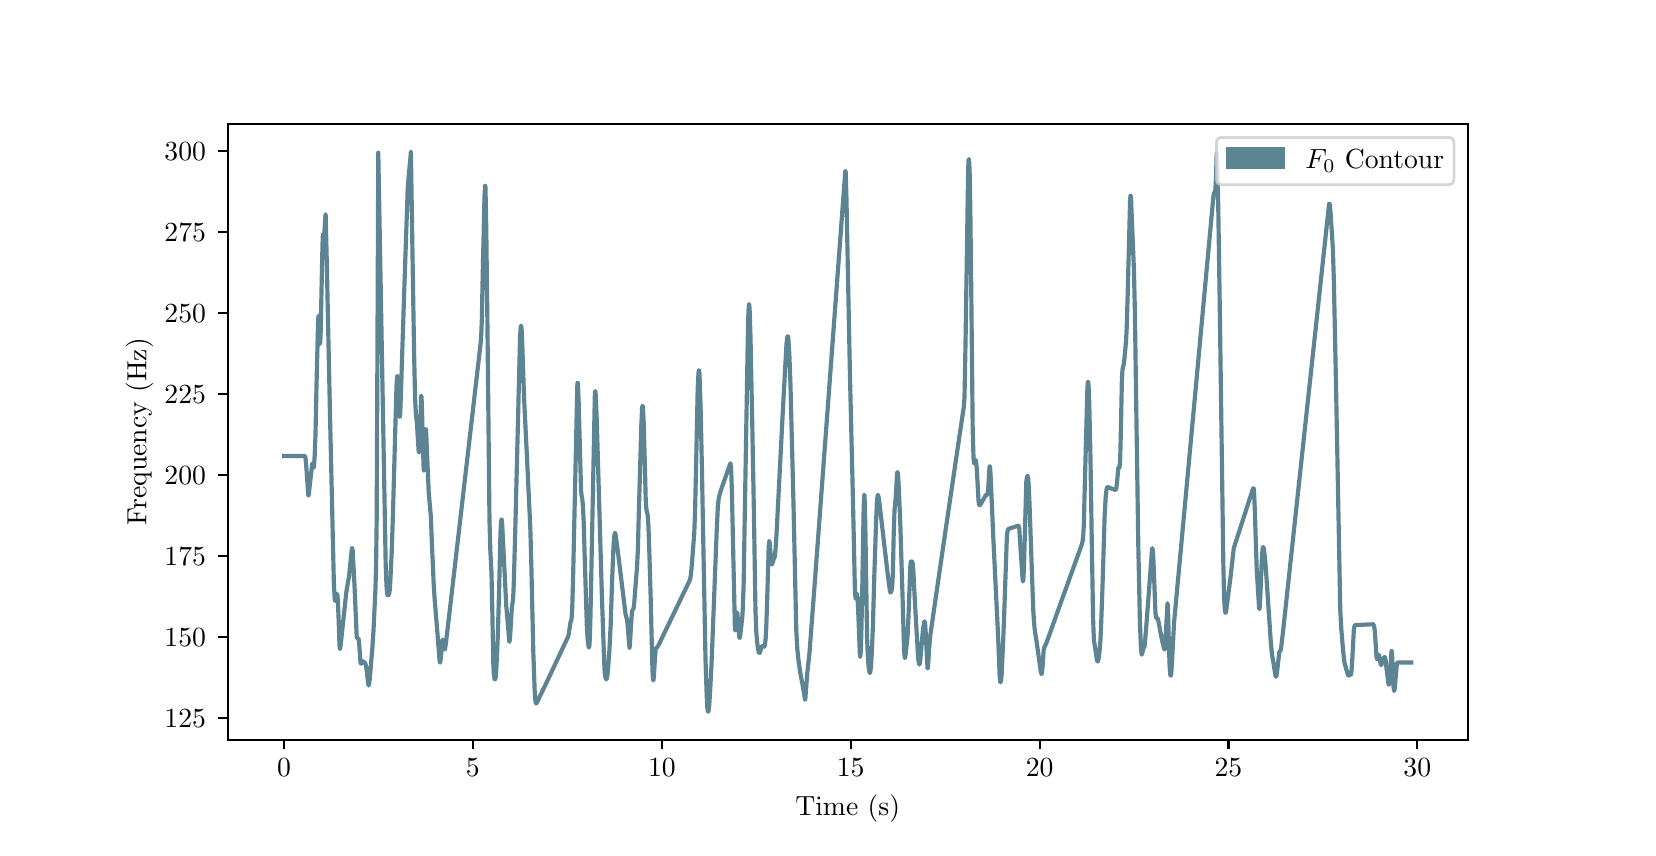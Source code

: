 \begingroup%
\makeatletter%
\begin{pgfpicture}%
\pgfpathrectangle{\pgfpointorigin}{\pgfqpoint{8.0in}{4.0in}}%
\pgfusepath{use as bounding box, clip}%
\begin{pgfscope}%
\pgfsetbuttcap%
\pgfsetmiterjoin%
\definecolor{currentfill}{rgb}{1.0,1.0,1.0}%
\pgfsetfillcolor{currentfill}%
\pgfsetlinewidth{0.0pt}%
\definecolor{currentstroke}{rgb}{1.0,1.0,1.0}%
\pgfsetstrokecolor{currentstroke}%
\pgfsetdash{}{0pt}%
\pgfpathmoveto{\pgfqpoint{0.0in}{0.0in}}%
\pgfpathlineto{\pgfqpoint{8.0in}{0.0in}}%
\pgfpathlineto{\pgfqpoint{8.0in}{4.0in}}%
\pgfpathlineto{\pgfqpoint{0.0in}{4.0in}}%
\pgfpathclose%
\pgfusepath{fill}%
\end{pgfscope}%
\begin{pgfscope}%
\pgfsetbuttcap%
\pgfsetmiterjoin%
\definecolor{currentfill}{rgb}{1.0,1.0,1.0}%
\pgfsetfillcolor{currentfill}%
\pgfsetlinewidth{0.0pt}%
\definecolor{currentstroke}{rgb}{0.0,0.0,0.0}%
\pgfsetstrokecolor{currentstroke}%
\pgfsetstrokeopacity{0.0}%
\pgfsetdash{}{0pt}%
\pgfpathmoveto{\pgfqpoint{1.0in}{0.44in}}%
\pgfpathlineto{\pgfqpoint{7.2in}{0.44in}}%
\pgfpathlineto{\pgfqpoint{7.2in}{3.52in}}%
\pgfpathlineto{\pgfqpoint{1.0in}{3.52in}}%
\pgfpathclose%
\pgfusepath{fill}%
\end{pgfscope}%
\begin{pgfscope}%
\pgfsetbuttcap%
\pgfsetroundjoin%
\definecolor{currentfill}{rgb}{0.0,0.0,0.0}%
\pgfsetfillcolor{currentfill}%
\pgfsetlinewidth{0.803pt}%
\definecolor{currentstroke}{rgb}{0.0,0.0,0.0}%
\pgfsetstrokecolor{currentstroke}%
\pgfsetdash{}{0pt}%
\pgfsys@defobject{currentmarker}{\pgfqpoint{0.0in}{-0.049in}}{\pgfqpoint{0.0in}{0.0in}}{%
\pgfpathmoveto{\pgfqpoint{0.0in}{0.0in}}%
\pgfpathlineto{\pgfqpoint{0.0in}{-0.049in}}%
\pgfusepath{stroke,fill}%
}%
\begin{pgfscope}%
\pgfsys@transformshift{1.282in}{0.44in}%
\pgfsys@useobject{currentmarker}{}%
\end{pgfscope}%
\end{pgfscope}%
\begin{pgfscope}%
\pgftext[x=1.282in,y=0.343in,,top]{\rmfamily\fontsize{10.0}{12.0}\selectfont \(\displaystyle 0\)}%
\end{pgfscope}%
\begin{pgfscope}%
\pgfsetbuttcap%
\pgfsetroundjoin%
\definecolor{currentfill}{rgb}{0.0,0.0,0.0}%
\pgfsetfillcolor{currentfill}%
\pgfsetlinewidth{0.803pt}%
\definecolor{currentstroke}{rgb}{0.0,0.0,0.0}%
\pgfsetstrokecolor{currentstroke}%
\pgfsetdash{}{0pt}%
\pgfsys@defobject{currentmarker}{\pgfqpoint{0.0in}{-0.049in}}{\pgfqpoint{0.0in}{0.0in}}{%
\pgfpathmoveto{\pgfqpoint{0.0in}{0.0in}}%
\pgfpathlineto{\pgfqpoint{0.0in}{-0.049in}}%
\pgfusepath{stroke,fill}%
}%
\begin{pgfscope}%
\pgfsys@transformshift{2.226in}{0.44in}%
\pgfsys@useobject{currentmarker}{}%
\end{pgfscope}%
\end{pgfscope}%
\begin{pgfscope}%
\pgftext[x=2.226in,y=0.343in,,top]{\rmfamily\fontsize{10.0}{12.0}\selectfont \(\displaystyle 5\)}%
\end{pgfscope}%
\begin{pgfscope}%
\pgfsetbuttcap%
\pgfsetroundjoin%
\definecolor{currentfill}{rgb}{0.0,0.0,0.0}%
\pgfsetfillcolor{currentfill}%
\pgfsetlinewidth{0.803pt}%
\definecolor{currentstroke}{rgb}{0.0,0.0,0.0}%
\pgfsetstrokecolor{currentstroke}%
\pgfsetdash{}{0pt}%
\pgfsys@defobject{currentmarker}{\pgfqpoint{0.0in}{-0.049in}}{\pgfqpoint{0.0in}{0.0in}}{%
\pgfpathmoveto{\pgfqpoint{0.0in}{0.0in}}%
\pgfpathlineto{\pgfqpoint{0.0in}{-0.049in}}%
\pgfusepath{stroke,fill}%
}%
\begin{pgfscope}%
\pgfsys@transformshift{3.171in}{0.44in}%
\pgfsys@useobject{currentmarker}{}%
\end{pgfscope}%
\end{pgfscope}%
\begin{pgfscope}%
\pgftext[x=3.171in,y=0.343in,,top]{\rmfamily\fontsize{10.0}{12.0}\selectfont \(\displaystyle 10\)}%
\end{pgfscope}%
\begin{pgfscope}%
\pgfsetbuttcap%
\pgfsetroundjoin%
\definecolor{currentfill}{rgb}{0.0,0.0,0.0}%
\pgfsetfillcolor{currentfill}%
\pgfsetlinewidth{0.803pt}%
\definecolor{currentstroke}{rgb}{0.0,0.0,0.0}%
\pgfsetstrokecolor{currentstroke}%
\pgfsetdash{}{0pt}%
\pgfsys@defobject{currentmarker}{\pgfqpoint{0.0in}{-0.049in}}{\pgfqpoint{0.0in}{0.0in}}{%
\pgfpathmoveto{\pgfqpoint{0.0in}{0.0in}}%
\pgfpathlineto{\pgfqpoint{0.0in}{-0.049in}}%
\pgfusepath{stroke,fill}%
}%
\begin{pgfscope}%
\pgfsys@transformshift{4.115in}{0.44in}%
\pgfsys@useobject{currentmarker}{}%
\end{pgfscope}%
\end{pgfscope}%
\begin{pgfscope}%
\pgftext[x=4.115in,y=0.343in,,top]{\rmfamily\fontsize{10.0}{12.0}\selectfont \(\displaystyle 15\)}%
\end{pgfscope}%
\begin{pgfscope}%
\pgfsetbuttcap%
\pgfsetroundjoin%
\definecolor{currentfill}{rgb}{0.0,0.0,0.0}%
\pgfsetfillcolor{currentfill}%
\pgfsetlinewidth{0.803pt}%
\definecolor{currentstroke}{rgb}{0.0,0.0,0.0}%
\pgfsetstrokecolor{currentstroke}%
\pgfsetdash{}{0pt}%
\pgfsys@defobject{currentmarker}{\pgfqpoint{0.0in}{-0.049in}}{\pgfqpoint{0.0in}{0.0in}}{%
\pgfpathmoveto{\pgfqpoint{0.0in}{0.0in}}%
\pgfpathlineto{\pgfqpoint{0.0in}{-0.049in}}%
\pgfusepath{stroke,fill}%
}%
\begin{pgfscope}%
\pgfsys@transformshift{5.06in}{0.44in}%
\pgfsys@useobject{currentmarker}{}%
\end{pgfscope}%
\end{pgfscope}%
\begin{pgfscope}%
\pgftext[x=5.06in,y=0.343in,,top]{\rmfamily\fontsize{10.0}{12.0}\selectfont \(\displaystyle 20\)}%
\end{pgfscope}%
\begin{pgfscope}%
\pgfsetbuttcap%
\pgfsetroundjoin%
\definecolor{currentfill}{rgb}{0.0,0.0,0.0}%
\pgfsetfillcolor{currentfill}%
\pgfsetlinewidth{0.803pt}%
\definecolor{currentstroke}{rgb}{0.0,0.0,0.0}%
\pgfsetstrokecolor{currentstroke}%
\pgfsetdash{}{0pt}%
\pgfsys@defobject{currentmarker}{\pgfqpoint{0.0in}{-0.049in}}{\pgfqpoint{0.0in}{0.0in}}{%
\pgfpathmoveto{\pgfqpoint{0.0in}{0.0in}}%
\pgfpathlineto{\pgfqpoint{0.0in}{-0.049in}}%
\pgfusepath{stroke,fill}%
}%
\begin{pgfscope}%
\pgfsys@transformshift{6.004in}{0.44in}%
\pgfsys@useobject{currentmarker}{}%
\end{pgfscope}%
\end{pgfscope}%
\begin{pgfscope}%
\pgftext[x=6.004in,y=0.343in,,top]{\rmfamily\fontsize{10.0}{12.0}\selectfont \(\displaystyle 25\)}%
\end{pgfscope}%
\begin{pgfscope}%
\pgfsetbuttcap%
\pgfsetroundjoin%
\definecolor{currentfill}{rgb}{0.0,0.0,0.0}%
\pgfsetfillcolor{currentfill}%
\pgfsetlinewidth{0.803pt}%
\definecolor{currentstroke}{rgb}{0.0,0.0,0.0}%
\pgfsetstrokecolor{currentstroke}%
\pgfsetdash{}{0pt}%
\pgfsys@defobject{currentmarker}{\pgfqpoint{0.0in}{-0.049in}}{\pgfqpoint{0.0in}{0.0in}}{%
\pgfpathmoveto{\pgfqpoint{0.0in}{0.0in}}%
\pgfpathlineto{\pgfqpoint{0.0in}{-0.049in}}%
\pgfusepath{stroke,fill}%
}%
\begin{pgfscope}%
\pgfsys@transformshift{6.948in}{0.44in}%
\pgfsys@useobject{currentmarker}{}%
\end{pgfscope}%
\end{pgfscope}%
\begin{pgfscope}%
\pgftext[x=6.948in,y=0.343in,,top]{\rmfamily\fontsize{10.0}{12.0}\selectfont \(\displaystyle 30\)}%
\end{pgfscope}%
\begin{pgfscope}%
\pgftext[x=4.1in,y=0.165in,,top]{\rmfamily\fontsize{10.0}{12.0}\selectfont Time (s)}%
\end{pgfscope}%
\begin{pgfscope}%
\pgfsetbuttcap%
\pgfsetroundjoin%
\definecolor{currentfill}{rgb}{0.0,0.0,0.0}%
\pgfsetfillcolor{currentfill}%
\pgfsetlinewidth{0.803pt}%
\definecolor{currentstroke}{rgb}{0.0,0.0,0.0}%
\pgfsetstrokecolor{currentstroke}%
\pgfsetdash{}{0pt}%
\pgfsys@defobject{currentmarker}{\pgfqpoint{-0.049in}{0.0in}}{\pgfqpoint{0.0in}{0.0in}}{%
\pgfpathmoveto{\pgfqpoint{0.0in}{0.0in}}%
\pgfpathlineto{\pgfqpoint{-0.049in}{0.0in}}%
\pgfusepath{stroke,fill}%
}%
\begin{pgfscope}%
\pgfsys@transformshift{1.0in}{0.547in}%
\pgfsys@useobject{currentmarker}{}%
\end{pgfscope}%
\end{pgfscope}%
\begin{pgfscope}%
\pgftext[x=0.684in,y=0.5in,left,base]{\rmfamily\fontsize{10.0}{12.0}\selectfont \(\displaystyle 125\)}%
\end{pgfscope}%
\begin{pgfscope}%
\pgfsetbuttcap%
\pgfsetroundjoin%
\definecolor{currentfill}{rgb}{0.0,0.0,0.0}%
\pgfsetfillcolor{currentfill}%
\pgfsetlinewidth{0.803pt}%
\definecolor{currentstroke}{rgb}{0.0,0.0,0.0}%
\pgfsetstrokecolor{currentstroke}%
\pgfsetdash{}{0pt}%
\pgfsys@defobject{currentmarker}{\pgfqpoint{-0.049in}{0.0in}}{\pgfqpoint{0.0in}{0.0in}}{%
\pgfpathmoveto{\pgfqpoint{0.0in}{0.0in}}%
\pgfpathlineto{\pgfqpoint{-0.049in}{0.0in}}%
\pgfusepath{stroke,fill}%
}%
\begin{pgfscope}%
\pgfsys@transformshift{1.0in}{0.953in}%
\pgfsys@useobject{currentmarker}{}%
\end{pgfscope}%
\end{pgfscope}%
\begin{pgfscope}%
\pgftext[x=0.684in,y=0.905in,left,base]{\rmfamily\fontsize{10.0}{12.0}\selectfont \(\displaystyle 150\)}%
\end{pgfscope}%
\begin{pgfscope}%
\pgfsetbuttcap%
\pgfsetroundjoin%
\definecolor{currentfill}{rgb}{0.0,0.0,0.0}%
\pgfsetfillcolor{currentfill}%
\pgfsetlinewidth{0.803pt}%
\definecolor{currentstroke}{rgb}{0.0,0.0,0.0}%
\pgfsetstrokecolor{currentstroke}%
\pgfsetdash{}{0pt}%
\pgfsys@defobject{currentmarker}{\pgfqpoint{-0.049in}{0.0in}}{\pgfqpoint{0.0in}{0.0in}}{%
\pgfpathmoveto{\pgfqpoint{0.0in}{0.0in}}%
\pgfpathlineto{\pgfqpoint{-0.049in}{0.0in}}%
\pgfusepath{stroke,fill}%
}%
\begin{pgfscope}%
\pgfsys@transformshift{1.0in}{1.358in}%
\pgfsys@useobject{currentmarker}{}%
\end{pgfscope}%
\end{pgfscope}%
\begin{pgfscope}%
\pgftext[x=0.684in,y=1.31in,left,base]{\rmfamily\fontsize{10.0}{12.0}\selectfont \(\displaystyle 175\)}%
\end{pgfscope}%
\begin{pgfscope}%
\pgfsetbuttcap%
\pgfsetroundjoin%
\definecolor{currentfill}{rgb}{0.0,0.0,0.0}%
\pgfsetfillcolor{currentfill}%
\pgfsetlinewidth{0.803pt}%
\definecolor{currentstroke}{rgb}{0.0,0.0,0.0}%
\pgfsetstrokecolor{currentstroke}%
\pgfsetdash{}{0pt}%
\pgfsys@defobject{currentmarker}{\pgfqpoint{-0.049in}{0.0in}}{\pgfqpoint{0.0in}{0.0in}}{%
\pgfpathmoveto{\pgfqpoint{0.0in}{0.0in}}%
\pgfpathlineto{\pgfqpoint{-0.049in}{0.0in}}%
\pgfusepath{stroke,fill}%
}%
\begin{pgfscope}%
\pgfsys@transformshift{1.0in}{1.763in}%
\pgfsys@useobject{currentmarker}{}%
\end{pgfscope}%
\end{pgfscope}%
\begin{pgfscope}%
\pgftext[x=0.684in,y=1.715in,left,base]{\rmfamily\fontsize{10.0}{12.0}\selectfont \(\displaystyle 200\)}%
\end{pgfscope}%
\begin{pgfscope}%
\pgfsetbuttcap%
\pgfsetroundjoin%
\definecolor{currentfill}{rgb}{0.0,0.0,0.0}%
\pgfsetfillcolor{currentfill}%
\pgfsetlinewidth{0.803pt}%
\definecolor{currentstroke}{rgb}{0.0,0.0,0.0}%
\pgfsetstrokecolor{currentstroke}%
\pgfsetdash{}{0pt}%
\pgfsys@defobject{currentmarker}{\pgfqpoint{-0.049in}{0.0in}}{\pgfqpoint{0.0in}{0.0in}}{%
\pgfpathmoveto{\pgfqpoint{0.0in}{0.0in}}%
\pgfpathlineto{\pgfqpoint{-0.049in}{0.0in}}%
\pgfusepath{stroke,fill}%
}%
\begin{pgfscope}%
\pgfsys@transformshift{1.0in}{2.168in}%
\pgfsys@useobject{currentmarker}{}%
\end{pgfscope}%
\end{pgfscope}%
\begin{pgfscope}%
\pgftext[x=0.684in,y=2.12in,left,base]{\rmfamily\fontsize{10.0}{12.0}\selectfont \(\displaystyle 225\)}%
\end{pgfscope}%
\begin{pgfscope}%
\pgfsetbuttcap%
\pgfsetroundjoin%
\definecolor{currentfill}{rgb}{0.0,0.0,0.0}%
\pgfsetfillcolor{currentfill}%
\pgfsetlinewidth{0.803pt}%
\definecolor{currentstroke}{rgb}{0.0,0.0,0.0}%
\pgfsetstrokecolor{currentstroke}%
\pgfsetdash{}{0pt}%
\pgfsys@defobject{currentmarker}{\pgfqpoint{-0.049in}{0.0in}}{\pgfqpoint{0.0in}{0.0in}}{%
\pgfpathmoveto{\pgfqpoint{0.0in}{0.0in}}%
\pgfpathlineto{\pgfqpoint{-0.049in}{0.0in}}%
\pgfusepath{stroke,fill}%
}%
\begin{pgfscope}%
\pgfsys@transformshift{1.0in}{2.573in}%
\pgfsys@useobject{currentmarker}{}%
\end{pgfscope}%
\end{pgfscope}%
\begin{pgfscope}%
\pgftext[x=0.684in,y=2.525in,left,base]{\rmfamily\fontsize{10.0}{12.0}\selectfont \(\displaystyle 250\)}%
\end{pgfscope}%
\begin{pgfscope}%
\pgfsetbuttcap%
\pgfsetroundjoin%
\definecolor{currentfill}{rgb}{0.0,0.0,0.0}%
\pgfsetfillcolor{currentfill}%
\pgfsetlinewidth{0.803pt}%
\definecolor{currentstroke}{rgb}{0.0,0.0,0.0}%
\pgfsetstrokecolor{currentstroke}%
\pgfsetdash{}{0pt}%
\pgfsys@defobject{currentmarker}{\pgfqpoint{-0.049in}{0.0in}}{\pgfqpoint{0.0in}{0.0in}}{%
\pgfpathmoveto{\pgfqpoint{0.0in}{0.0in}}%
\pgfpathlineto{\pgfqpoint{-0.049in}{0.0in}}%
\pgfusepath{stroke,fill}%
}%
\begin{pgfscope}%
\pgfsys@transformshift{1.0in}{2.978in}%
\pgfsys@useobject{currentmarker}{}%
\end{pgfscope}%
\end{pgfscope}%
\begin{pgfscope}%
\pgftext[x=0.684in,y=2.931in,left,base]{\rmfamily\fontsize{10.0}{12.0}\selectfont \(\displaystyle 275\)}%
\end{pgfscope}%
\begin{pgfscope}%
\pgfsetbuttcap%
\pgfsetroundjoin%
\definecolor{currentfill}{rgb}{0.0,0.0,0.0}%
\pgfsetfillcolor{currentfill}%
\pgfsetlinewidth{0.803pt}%
\definecolor{currentstroke}{rgb}{0.0,0.0,0.0}%
\pgfsetstrokecolor{currentstroke}%
\pgfsetdash{}{0pt}%
\pgfsys@defobject{currentmarker}{\pgfqpoint{-0.049in}{0.0in}}{\pgfqpoint{0.0in}{0.0in}}{%
\pgfpathmoveto{\pgfqpoint{0.0in}{0.0in}}%
\pgfpathlineto{\pgfqpoint{-0.049in}{0.0in}}%
\pgfusepath{stroke,fill}%
}%
\begin{pgfscope}%
\pgfsys@transformshift{1.0in}{3.384in}%
\pgfsys@useobject{currentmarker}{}%
\end{pgfscope}%
\end{pgfscope}%
\begin{pgfscope}%
\pgftext[x=0.684in,y=3.336in,left,base]{\rmfamily\fontsize{10.0}{12.0}\selectfont \(\displaystyle 300\)}%
\end{pgfscope}%
\begin{pgfscope}%
\pgftext[x=0.628in,y=1.98in,,bottom,rotate=90.0]{\rmfamily\fontsize{10.0}{12.0}\selectfont Frequency (Hz)}%
\end{pgfscope}%
\begin{pgfscope}%
\pgfpathrectangle{\pgfqpoint{1.0in}{0.44in}}{\pgfqpoint{6.2in}{3.08in}} %
\pgfusepath{clip}%
\pgfsetrectcap%
\pgfsetroundjoin%
\pgfsetlinewidth{1.506pt}%
\definecolor{currentstroke}{rgb}{0.365,0.518,0.573}%
\pgfsetstrokecolor{currentstroke}%
\pgfsetdash{}{0pt}%
\pgfpathmoveto{\pgfqpoint{1.282in}{1.858in}}%
\pgfpathlineto{\pgfqpoint{1.385in}{1.858in}}%
\pgfpathlineto{\pgfqpoint{1.387in}{1.856in}}%
\pgfpathlineto{\pgfqpoint{1.389in}{1.851in}}%
\pgfpathlineto{\pgfqpoint{1.39in}{1.84in}}%
\pgfpathlineto{\pgfqpoint{1.393in}{1.806in}}%
\pgfpathlineto{\pgfqpoint{1.403in}{1.662in}}%
\pgfpathlineto{\pgfqpoint{1.404in}{1.661in}}%
\pgfpathlineto{\pgfqpoint{1.406in}{1.668in}}%
\pgfpathlineto{\pgfqpoint{1.409in}{1.699in}}%
\pgfpathlineto{\pgfqpoint{1.423in}{1.822in}}%
\pgfpathlineto{\pgfqpoint{1.423in}{1.821in}}%
\pgfpathlineto{\pgfqpoint{1.425in}{1.814in}}%
\pgfpathlineto{\pgfqpoint{1.429in}{1.8in}}%
\pgfpathlineto{\pgfqpoint{1.43in}{1.801in}}%
\pgfpathlineto{\pgfqpoint{1.432in}{1.814in}}%
\pgfpathlineto{\pgfqpoint{1.435in}{1.859in}}%
\pgfpathlineto{\pgfqpoint{1.439in}{1.963in}}%
\pgfpathlineto{\pgfqpoint{1.444in}{2.205in}}%
\pgfpathlineto{\pgfqpoint{1.452in}{2.53in}}%
\pgfpathlineto{\pgfqpoint{1.454in}{2.559in}}%
\pgfpathlineto{\pgfqpoint{1.455in}{2.559in}}%
\pgfpathlineto{\pgfqpoint{1.457in}{2.532in}}%
\pgfpathlineto{\pgfqpoint{1.462in}{2.419in}}%
\pgfpathlineto{\pgfqpoint{1.463in}{2.426in}}%
\pgfpathlineto{\pgfqpoint{1.465in}{2.477in}}%
\pgfpathlineto{\pgfqpoint{1.469in}{2.678in}}%
\pgfpathlineto{\pgfqpoint{1.474in}{2.912in}}%
\pgfpathlineto{\pgfqpoint{1.476in}{2.964in}}%
\pgfpathlineto{\pgfqpoint{1.477in}{2.966in}}%
\pgfpathlineto{\pgfqpoint{1.479in}{2.957in}}%
\pgfpathlineto{\pgfqpoint{1.481in}{2.95in}}%
\pgfpathlineto{\pgfqpoint{1.482in}{2.954in}}%
\pgfpathlineto{\pgfqpoint{1.484in}{2.982in}}%
\pgfpathlineto{\pgfqpoint{1.489in}{3.067in}}%
\pgfpathlineto{\pgfqpoint{1.49in}{3.061in}}%
\pgfpathlineto{\pgfqpoint{1.491in}{3.019in}}%
\pgfpathlineto{\pgfqpoint{1.495in}{2.851in}}%
\pgfpathlineto{\pgfqpoint{1.512in}{2.048in}}%
\pgfpathlineto{\pgfqpoint{1.531in}{1.219in}}%
\pgfpathlineto{\pgfqpoint{1.535in}{1.145in}}%
\pgfpathlineto{\pgfqpoint{1.537in}{1.135in}}%
\pgfpathlineto{\pgfqpoint{1.538in}{1.134in}}%
\pgfpathlineto{\pgfqpoint{1.54in}{1.139in}}%
\pgfpathlineto{\pgfqpoint{1.547in}{1.169in}}%
\pgfpathlineto{\pgfqpoint{1.549in}{1.16in}}%
\pgfpathlineto{\pgfqpoint{1.551in}{1.135in}}%
\pgfpathlineto{\pgfqpoint{1.555in}{1.035in}}%
\pgfpathlineto{\pgfqpoint{1.559in}{0.911in}}%
\pgfpathlineto{\pgfqpoint{1.561in}{0.895in}}%
\pgfpathlineto{\pgfqpoint{1.562in}{0.894in}}%
\pgfpathlineto{\pgfqpoint{1.564in}{0.905in}}%
\pgfpathlineto{\pgfqpoint{1.593in}{1.176in}}%
\pgfpathlineto{\pgfqpoint{1.6in}{1.219in}}%
\pgfpathlineto{\pgfqpoint{1.607in}{1.256in}}%
\pgfpathlineto{\pgfqpoint{1.611in}{1.299in}}%
\pgfpathlineto{\pgfqpoint{1.621in}{1.396in}}%
\pgfpathlineto{\pgfqpoint{1.622in}{1.398in}}%
\pgfpathlineto{\pgfqpoint{1.623in}{1.397in}}%
\pgfpathlineto{\pgfqpoint{1.625in}{1.385in}}%
\pgfpathlineto{\pgfqpoint{1.627in}{1.346in}}%
\pgfpathlineto{\pgfqpoint{1.634in}{1.214in}}%
\pgfpathlineto{\pgfqpoint{1.645in}{0.957in}}%
\pgfpathlineto{\pgfqpoint{1.648in}{0.946in}}%
\pgfpathlineto{\pgfqpoint{1.65in}{0.946in}}%
\pgfpathlineto{\pgfqpoint{1.652in}{0.947in}}%
\pgfpathlineto{\pgfqpoint{1.653in}{0.947in}}%
\pgfpathlineto{\pgfqpoint{1.655in}{0.94in}}%
\pgfpathlineto{\pgfqpoint{1.658in}{0.913in}}%
\pgfpathlineto{\pgfqpoint{1.664in}{0.826in}}%
\pgfpathlineto{\pgfqpoint{1.666in}{0.82in}}%
\pgfpathlineto{\pgfqpoint{1.667in}{0.82in}}%
\pgfpathlineto{\pgfqpoint{1.675in}{0.832in}}%
\pgfpathlineto{\pgfqpoint{1.678in}{0.831in}}%
\pgfpathlineto{\pgfqpoint{1.685in}{0.825in}}%
\pgfpathlineto{\pgfqpoint{1.688in}{0.82in}}%
\pgfpathlineto{\pgfqpoint{1.691in}{0.811in}}%
\pgfpathlineto{\pgfqpoint{1.694in}{0.794in}}%
\pgfpathlineto{\pgfqpoint{1.704in}{0.711in}}%
\pgfpathlineto{\pgfqpoint{1.705in}{0.711in}}%
\pgfpathlineto{\pgfqpoint{1.707in}{0.717in}}%
\pgfpathlineto{\pgfqpoint{1.71in}{0.74in}}%
\pgfpathlineto{\pgfqpoint{1.723in}{0.892in}}%
\pgfpathlineto{\pgfqpoint{1.729in}{0.984in}}%
\pgfpathlineto{\pgfqpoint{1.739in}{1.197in}}%
\pgfpathlineto{\pgfqpoint{1.742in}{1.308in}}%
\pgfpathlineto{\pgfqpoint{1.745in}{1.538in}}%
\pgfpathlineto{\pgfqpoint{1.747in}{1.974in}}%
\pgfpathlineto{\pgfqpoint{1.753in}{3.375in}}%
\pgfpathlineto{\pgfqpoint{1.754in}{3.321in}}%
\pgfpathlineto{\pgfqpoint{1.79in}{1.32in}}%
\pgfpathlineto{\pgfqpoint{1.794in}{1.212in}}%
\pgfpathlineto{\pgfqpoint{1.797in}{1.175in}}%
\pgfpathlineto{\pgfqpoint{1.799in}{1.163in}}%
\pgfpathlineto{\pgfqpoint{1.801in}{1.162in}}%
\pgfpathlineto{\pgfqpoint{1.804in}{1.164in}}%
\pgfpathlineto{\pgfqpoint{1.806in}{1.166in}}%
\pgfpathlineto{\pgfqpoint{1.808in}{1.172in}}%
\pgfpathlineto{\pgfqpoint{1.811in}{1.193in}}%
\pgfpathlineto{\pgfqpoint{1.814in}{1.248in}}%
\pgfpathlineto{\pgfqpoint{1.82in}{1.374in}}%
\pgfpathlineto{\pgfqpoint{1.826in}{1.556in}}%
\pgfpathlineto{\pgfqpoint{1.844in}{2.206in}}%
\pgfpathlineto{\pgfqpoint{1.847in}{2.252in}}%
\pgfpathlineto{\pgfqpoint{1.848in}{2.259in}}%
\pgfpathlineto{\pgfqpoint{1.849in}{2.254in}}%
\pgfpathlineto{\pgfqpoint{1.851in}{2.229in}}%
\pgfpathlineto{\pgfqpoint{1.86in}{2.054in}}%
\pgfpathlineto{\pgfqpoint{1.861in}{2.055in}}%
\pgfpathlineto{\pgfqpoint{1.863in}{2.075in}}%
\pgfpathlineto{\pgfqpoint{1.866in}{2.163in}}%
\pgfpathlineto{\pgfqpoint{1.882in}{2.659in}}%
\pgfpathlineto{\pgfqpoint{1.9in}{3.191in}}%
\pgfpathlineto{\pgfqpoint{1.904in}{3.248in}}%
\pgfpathlineto{\pgfqpoint{1.913in}{3.341in}}%
\pgfpathlineto{\pgfqpoint{1.916in}{3.38in}}%
\pgfpathlineto{\pgfqpoint{1.918in}{3.261in}}%
\pgfpathlineto{\pgfqpoint{1.924in}{2.872in}}%
\pgfpathlineto{\pgfqpoint{1.932in}{2.378in}}%
\pgfpathlineto{\pgfqpoint{1.937in}{2.147in}}%
\pgfpathlineto{\pgfqpoint{1.941in}{2.07in}}%
\pgfpathlineto{\pgfqpoint{1.947in}{2.012in}}%
\pgfpathlineto{\pgfqpoint{1.95in}{1.958in}}%
\pgfpathlineto{\pgfqpoint{1.955in}{1.882in}}%
\pgfpathlineto{\pgfqpoint{1.957in}{1.876in}}%
\pgfpathlineto{\pgfqpoint{1.959in}{1.896in}}%
\pgfpathlineto{\pgfqpoint{1.962in}{1.976in}}%
\pgfpathlineto{\pgfqpoint{1.967in}{2.154in}}%
\pgfpathlineto{\pgfqpoint{1.968in}{2.16in}}%
\pgfpathlineto{\pgfqpoint{1.969in}{2.154in}}%
\pgfpathlineto{\pgfqpoint{1.971in}{2.113in}}%
\pgfpathlineto{\pgfqpoint{1.976in}{1.908in}}%
\pgfpathlineto{\pgfqpoint{1.98in}{1.792in}}%
\pgfpathlineto{\pgfqpoint{1.981in}{1.785in}}%
\pgfpathlineto{\pgfqpoint{1.982in}{1.788in}}%
\pgfpathlineto{\pgfqpoint{1.984in}{1.822in}}%
\pgfpathlineto{\pgfqpoint{1.99in}{1.993in}}%
\pgfpathlineto{\pgfqpoint{1.991in}{1.992in}}%
\pgfpathlineto{\pgfqpoint{1.993in}{1.964in}}%
\pgfpathlineto{\pgfqpoint{2.005in}{1.68in}}%
\pgfpathlineto{\pgfqpoint{2.016in}{1.553in}}%
\pgfpathlineto{\pgfqpoint{2.021in}{1.422in}}%
\pgfpathlineto{\pgfqpoint{2.03in}{1.219in}}%
\pgfpathlineto{\pgfqpoint{2.035in}{1.14in}}%
\pgfpathlineto{\pgfqpoint{2.047in}{0.995in}}%
\pgfpathlineto{\pgfqpoint{2.06in}{0.829in}}%
\pgfpathlineto{\pgfqpoint{2.062in}{0.825in}}%
\pgfpathlineto{\pgfqpoint{2.064in}{0.833in}}%
\pgfpathlineto{\pgfqpoint{2.067in}{0.861in}}%
\pgfpathlineto{\pgfqpoint{2.073in}{0.934in}}%
\pgfpathlineto{\pgfqpoint{2.075in}{0.94in}}%
\pgfpathlineto{\pgfqpoint{2.076in}{0.939in}}%
\pgfpathlineto{\pgfqpoint{2.078in}{0.932in}}%
\pgfpathlineto{\pgfqpoint{2.085in}{0.892in}}%
\pgfpathlineto{\pgfqpoint{2.086in}{0.891in}}%
\pgfpathlineto{\pgfqpoint{2.087in}{0.896in}}%
\pgfpathlineto{\pgfqpoint{2.091in}{0.921in}}%
\pgfpathlineto{\pgfqpoint{2.109in}{1.074in}}%
\pgfpathlineto{\pgfqpoint{2.265in}{2.424in}}%
\pgfpathlineto{\pgfqpoint{2.268in}{2.469in}}%
\pgfpathlineto{\pgfqpoint{2.271in}{2.545in}}%
\pgfpathlineto{\pgfqpoint{2.275in}{2.758in}}%
\pgfpathlineto{\pgfqpoint{2.284in}{3.156in}}%
\pgfpathlineto{\pgfqpoint{2.287in}{3.209in}}%
\pgfpathlineto{\pgfqpoint{2.288in}{3.21in}}%
\pgfpathlineto{\pgfqpoint{2.289in}{3.201in}}%
\pgfpathlineto{\pgfqpoint{2.29in}{3.15in}}%
\pgfpathlineto{\pgfqpoint{2.293in}{2.994in}}%
\pgfpathlineto{\pgfqpoint{2.299in}{2.496in}}%
\pgfpathlineto{\pgfqpoint{2.309in}{1.539in}}%
\pgfpathlineto{\pgfqpoint{2.313in}{1.392in}}%
\pgfpathlineto{\pgfqpoint{2.319in}{1.274in}}%
\pgfpathlineto{\pgfqpoint{2.323in}{1.096in}}%
\pgfpathlineto{\pgfqpoint{2.328in}{0.826in}}%
\pgfpathlineto{\pgfqpoint{2.331in}{0.764in}}%
\pgfpathlineto{\pgfqpoint{2.334in}{0.744in}}%
\pgfpathlineto{\pgfqpoint{2.336in}{0.742in}}%
\pgfpathlineto{\pgfqpoint{2.338in}{0.744in}}%
\pgfpathlineto{\pgfqpoint{2.34in}{0.752in}}%
\pgfpathlineto{\pgfqpoint{2.342in}{0.778in}}%
\pgfpathlineto{\pgfqpoint{2.346in}{0.844in}}%
\pgfpathlineto{\pgfqpoint{2.351in}{0.971in}}%
\pgfpathlineto{\pgfqpoint{2.357in}{1.183in}}%
\pgfpathlineto{\pgfqpoint{2.364in}{1.478in}}%
\pgfpathlineto{\pgfqpoint{2.367in}{1.531in}}%
\pgfpathlineto{\pgfqpoint{2.369in}{1.541in}}%
\pgfpathlineto{\pgfqpoint{2.37in}{1.54in}}%
\pgfpathlineto{\pgfqpoint{2.372in}{1.527in}}%
\pgfpathlineto{\pgfqpoint{2.375in}{1.468in}}%
\pgfpathlineto{\pgfqpoint{2.387in}{1.228in}}%
\pgfpathlineto{\pgfqpoint{2.393in}{1.108in}}%
\pgfpathlineto{\pgfqpoint{2.408in}{0.932in}}%
\pgfpathlineto{\pgfqpoint{2.409in}{0.929in}}%
\pgfpathlineto{\pgfqpoint{2.409in}{0.93in}}%
\pgfpathlineto{\pgfqpoint{2.411in}{0.943in}}%
\pgfpathlineto{\pgfqpoint{2.414in}{0.986in}}%
\pgfpathlineto{\pgfqpoint{2.421in}{1.104in}}%
\pgfpathlineto{\pgfqpoint{2.424in}{1.122in}}%
\pgfpathlineto{\pgfqpoint{2.426in}{1.136in}}%
\pgfpathlineto{\pgfqpoint{2.428in}{1.161in}}%
\pgfpathlineto{\pgfqpoint{2.431in}{1.235in}}%
\pgfpathlineto{\pgfqpoint{2.439in}{1.528in}}%
\pgfpathlineto{\pgfqpoint{2.462in}{2.457in}}%
\pgfpathlineto{\pgfqpoint{2.465in}{2.502in}}%
\pgfpathlineto{\pgfqpoint{2.467in}{2.51in}}%
\pgfpathlineto{\pgfqpoint{2.468in}{2.507in}}%
\pgfpathlineto{\pgfqpoint{2.47in}{2.484in}}%
\pgfpathlineto{\pgfqpoint{2.474in}{2.389in}}%
\pgfpathlineto{\pgfqpoint{2.482in}{2.148in}}%
\pgfpathlineto{\pgfqpoint{2.496in}{1.861in}}%
\pgfpathlineto{\pgfqpoint{2.513in}{1.503in}}%
\pgfpathlineto{\pgfqpoint{2.518in}{1.326in}}%
\pgfpathlineto{\pgfqpoint{2.528in}{0.883in}}%
\pgfpathlineto{\pgfqpoint{2.535in}{0.684in}}%
\pgfpathlineto{\pgfqpoint{2.539in}{0.631in}}%
\pgfpathlineto{\pgfqpoint{2.542in}{0.621in}}%
\pgfpathlineto{\pgfqpoint{2.544in}{0.622in}}%
\pgfpathlineto{\pgfqpoint{2.547in}{0.628in}}%
\pgfpathlineto{\pgfqpoint{2.594in}{0.725in}}%
\pgfpathlineto{\pgfqpoint{2.702in}{0.955in}}%
\pgfpathlineto{\pgfqpoint{2.705in}{0.966in}}%
\pgfpathlineto{\pgfqpoint{2.709in}{0.993in}}%
\pgfpathlineto{\pgfqpoint{2.714in}{1.027in}}%
\pgfpathlineto{\pgfqpoint{2.716in}{1.032in}}%
\pgfpathlineto{\pgfqpoint{2.718in}{1.036in}}%
\pgfpathlineto{\pgfqpoint{2.72in}{1.051in}}%
\pgfpathlineto{\pgfqpoint{2.723in}{1.106in}}%
\pgfpathlineto{\pgfqpoint{2.727in}{1.247in}}%
\pgfpathlineto{\pgfqpoint{2.748in}{2.205in}}%
\pgfpathlineto{\pgfqpoint{2.749in}{2.225in}}%
\pgfpathlineto{\pgfqpoint{2.75in}{2.224in}}%
\pgfpathlineto{\pgfqpoint{2.752in}{2.202in}}%
\pgfpathlineto{\pgfqpoint{2.755in}{2.124in}}%
\pgfpathlineto{\pgfqpoint{2.767in}{1.683in}}%
\pgfpathlineto{\pgfqpoint{2.77in}{1.659in}}%
\pgfpathlineto{\pgfqpoint{2.773in}{1.644in}}%
\pgfpathlineto{\pgfqpoint{2.776in}{1.611in}}%
\pgfpathlineto{\pgfqpoint{2.78in}{1.532in}}%
\pgfpathlineto{\pgfqpoint{2.785in}{1.357in}}%
\pgfpathlineto{\pgfqpoint{2.796in}{1.002in}}%
\pgfpathlineto{\pgfqpoint{2.8in}{0.939in}}%
\pgfpathlineto{\pgfqpoint{2.805in}{0.903in}}%
\pgfpathlineto{\pgfqpoint{2.806in}{0.901in}}%
\pgfpathlineto{\pgfqpoint{2.807in}{0.901in}}%
\pgfpathlineto{\pgfqpoint{2.809in}{0.915in}}%
\pgfpathlineto{\pgfqpoint{2.811in}{0.952in}}%
\pgfpathlineto{\pgfqpoint{2.814in}{1.059in}}%
\pgfpathlineto{\pgfqpoint{2.836in}{2.171in}}%
\pgfpathlineto{\pgfqpoint{2.838in}{2.183in}}%
\pgfpathlineto{\pgfqpoint{2.839in}{2.178in}}%
\pgfpathlineto{\pgfqpoint{2.841in}{2.151in}}%
\pgfpathlineto{\pgfqpoint{2.845in}{2.049in}}%
\pgfpathlineto{\pgfqpoint{2.871in}{1.161in}}%
\pgfpathlineto{\pgfqpoint{2.882in}{0.843in}}%
\pgfpathlineto{\pgfqpoint{2.885in}{0.778in}}%
\pgfpathlineto{\pgfqpoint{2.889in}{0.749in}}%
\pgfpathlineto{\pgfqpoint{2.892in}{0.742in}}%
\pgfpathlineto{\pgfqpoint{2.894in}{0.742in}}%
\pgfpathlineto{\pgfqpoint{2.896in}{0.747in}}%
\pgfpathlineto{\pgfqpoint{2.899in}{0.763in}}%
\pgfpathlineto{\pgfqpoint{2.903in}{0.81in}}%
\pgfpathlineto{\pgfqpoint{2.909in}{0.894in}}%
\pgfpathlineto{\pgfqpoint{2.915in}{1.015in}}%
\pgfpathlineto{\pgfqpoint{2.922in}{1.233in}}%
\pgfpathlineto{\pgfqpoint{2.929in}{1.404in}}%
\pgfpathlineto{\pgfqpoint{2.933in}{1.458in}}%
\pgfpathlineto{\pgfqpoint{2.936in}{1.474in}}%
\pgfpathlineto{\pgfqpoint{2.936in}{1.475in}}%
\pgfpathlineto{\pgfqpoint{2.938in}{1.471in}}%
\pgfpathlineto{\pgfqpoint{2.941in}{1.455in}}%
\pgfpathlineto{\pgfqpoint{2.951in}{1.38in}}%
\pgfpathlineto{\pgfqpoint{2.989in}{1.07in}}%
\pgfpathlineto{\pgfqpoint{2.994in}{1.05in}}%
\pgfpathlineto{\pgfqpoint{2.997in}{1.037in}}%
\pgfpathlineto{\pgfqpoint{3.0in}{1.011in}}%
\pgfpathlineto{\pgfqpoint{3.009in}{0.898in}}%
\pgfpathlineto{\pgfqpoint{3.011in}{0.913in}}%
\pgfpathlineto{\pgfqpoint{3.015in}{0.983in}}%
\pgfpathlineto{\pgfqpoint{3.02in}{1.061in}}%
\pgfpathlineto{\pgfqpoint{3.022in}{1.081in}}%
\pgfpathlineto{\pgfqpoint{3.025in}{1.089in}}%
\pgfpathlineto{\pgfqpoint{3.028in}{1.093in}}%
\pgfpathlineto{\pgfqpoint{3.03in}{1.101in}}%
\pgfpathlineto{\pgfqpoint{3.033in}{1.126in}}%
\pgfpathlineto{\pgfqpoint{3.047in}{1.308in}}%
\pgfpathlineto{\pgfqpoint{3.051in}{1.389in}}%
\pgfpathlineto{\pgfqpoint{3.055in}{1.547in}}%
\pgfpathlineto{\pgfqpoint{3.068in}{2.006in}}%
\pgfpathlineto{\pgfqpoint{3.072in}{2.097in}}%
\pgfpathlineto{\pgfqpoint{3.074in}{2.109in}}%
\pgfpathlineto{\pgfqpoint{3.075in}{2.108in}}%
\pgfpathlineto{\pgfqpoint{3.077in}{2.09in}}%
\pgfpathlineto{\pgfqpoint{3.08in}{2.028in}}%
\pgfpathlineto{\pgfqpoint{3.085in}{1.852in}}%
\pgfpathlineto{\pgfqpoint{3.09in}{1.648in}}%
\pgfpathlineto{\pgfqpoint{3.093in}{1.596in}}%
\pgfpathlineto{\pgfqpoint{3.096in}{1.579in}}%
\pgfpathlineto{\pgfqpoint{3.099in}{1.569in}}%
\pgfpathlineto{\pgfqpoint{3.101in}{1.551in}}%
\pgfpathlineto{\pgfqpoint{3.104in}{1.503in}}%
\pgfpathlineto{\pgfqpoint{3.109in}{1.354in}}%
\pgfpathlineto{\pgfqpoint{3.115in}{1.15in}}%
\pgfpathlineto{\pgfqpoint{3.124in}{0.782in}}%
\pgfpathlineto{\pgfqpoint{3.127in}{0.741in}}%
\pgfpathlineto{\pgfqpoint{3.128in}{0.737in}}%
\pgfpathlineto{\pgfqpoint{3.129in}{0.738in}}%
\pgfpathlineto{\pgfqpoint{3.131in}{0.755in}}%
\pgfpathlineto{\pgfqpoint{3.136in}{0.843in}}%
\pgfpathlineto{\pgfqpoint{3.14in}{0.89in}}%
\pgfpathlineto{\pgfqpoint{3.142in}{0.898in}}%
\pgfpathlineto{\pgfqpoint{3.148in}{0.902in}}%
\pgfpathlineto{\pgfqpoint{3.154in}{0.912in}}%
\pgfpathlineto{\pgfqpoint{3.31in}{1.236in}}%
\pgfpathlineto{\pgfqpoint{3.313in}{1.246in}}%
\pgfpathlineto{\pgfqpoint{3.316in}{1.264in}}%
\pgfpathlineto{\pgfqpoint{3.321in}{1.316in}}%
\pgfpathlineto{\pgfqpoint{3.333in}{1.475in}}%
\pgfpathlineto{\pgfqpoint{3.337in}{1.585in}}%
\pgfpathlineto{\pgfqpoint{3.343in}{1.854in}}%
\pgfpathlineto{\pgfqpoint{3.35in}{2.194in}}%
\pgfpathlineto{\pgfqpoint{3.354in}{2.275in}}%
\pgfpathlineto{\pgfqpoint{3.356in}{2.287in}}%
\pgfpathlineto{\pgfqpoint{3.357in}{2.286in}}%
\pgfpathlineto{\pgfqpoint{3.359in}{2.27in}}%
\pgfpathlineto{\pgfqpoint{3.361in}{2.215in}}%
\pgfpathlineto{\pgfqpoint{3.365in}{2.088in}}%
\pgfpathlineto{\pgfqpoint{3.371in}{1.805in}}%
\pgfpathlineto{\pgfqpoint{3.389in}{0.845in}}%
\pgfpathlineto{\pgfqpoint{3.395in}{0.663in}}%
\pgfpathlineto{\pgfqpoint{3.398in}{0.602in}}%
\pgfpathlineto{\pgfqpoint{3.401in}{0.582in}}%
\pgfpathlineto{\pgfqpoint{3.403in}{0.58in}}%
\pgfpathlineto{\pgfqpoint{3.405in}{0.588in}}%
\pgfpathlineto{\pgfqpoint{3.408in}{0.614in}}%
\pgfpathlineto{\pgfqpoint{3.413in}{0.697in}}%
\pgfpathlineto{\pgfqpoint{3.419in}{0.812in}}%
\pgfpathlineto{\pgfqpoint{3.432in}{1.146in}}%
\pgfpathlineto{\pgfqpoint{3.445in}{1.482in}}%
\pgfpathlineto{\pgfqpoint{3.451in}{1.607in}}%
\pgfpathlineto{\pgfqpoint{3.455in}{1.645in}}%
\pgfpathlineto{\pgfqpoint{3.459in}{1.663in}}%
\pgfpathlineto{\pgfqpoint{3.469in}{1.695in}}%
\pgfpathlineto{\pgfqpoint{3.513in}{1.821in}}%
\pgfpathlineto{\pgfqpoint{3.514in}{1.821in}}%
\pgfpathlineto{\pgfqpoint{3.514in}{1.819in}}%
\pgfpathlineto{\pgfqpoint{3.516in}{1.807in}}%
\pgfpathlineto{\pgfqpoint{3.518in}{1.777in}}%
\pgfpathlineto{\pgfqpoint{3.521in}{1.682in}}%
\pgfpathlineto{\pgfqpoint{3.536in}{1.004in}}%
\pgfpathlineto{\pgfqpoint{3.538in}{0.986in}}%
\pgfpathlineto{\pgfqpoint{3.539in}{0.988in}}%
\pgfpathlineto{\pgfqpoint{3.541in}{1.006in}}%
\pgfpathlineto{\pgfqpoint{3.546in}{1.071in}}%
\pgfpathlineto{\pgfqpoint{3.548in}{1.076in}}%
\pgfpathlineto{\pgfqpoint{3.549in}{1.065in}}%
\pgfpathlineto{\pgfqpoint{3.553in}{1.011in}}%
\pgfpathlineto{\pgfqpoint{3.557in}{0.96in}}%
\pgfpathlineto{\pgfqpoint{3.559in}{0.95in}}%
\pgfpathlineto{\pgfqpoint{3.56in}{0.949in}}%
\pgfpathlineto{\pgfqpoint{3.562in}{0.954in}}%
\pgfpathlineto{\pgfqpoint{3.565in}{0.981in}}%
\pgfpathlineto{\pgfqpoint{3.573in}{1.052in}}%
\pgfpathlineto{\pgfqpoint{3.576in}{1.103in}}%
\pgfpathlineto{\pgfqpoint{3.58in}{1.226in}}%
\pgfpathlineto{\pgfqpoint{3.584in}{1.477in}}%
\pgfpathlineto{\pgfqpoint{3.602in}{2.531in}}%
\pgfpathlineto{\pgfqpoint{3.605in}{2.603in}}%
\pgfpathlineto{\pgfqpoint{3.607in}{2.618in}}%
\pgfpathlineto{\pgfqpoint{3.608in}{2.614in}}%
\pgfpathlineto{\pgfqpoint{3.61in}{2.584in}}%
\pgfpathlineto{\pgfqpoint{3.614in}{2.458in}}%
\pgfpathlineto{\pgfqpoint{3.623in}{2.012in}}%
\pgfpathlineto{\pgfqpoint{3.631in}{1.585in}}%
\pgfpathlineto{\pgfqpoint{3.639in}{1.083in}}%
\pgfpathlineto{\pgfqpoint{3.643in}{0.98in}}%
\pgfpathlineto{\pgfqpoint{3.647in}{0.931in}}%
\pgfpathlineto{\pgfqpoint{3.652in}{0.892in}}%
\pgfpathlineto{\pgfqpoint{3.656in}{0.876in}}%
\pgfpathlineto{\pgfqpoint{3.658in}{0.873in}}%
\pgfpathlineto{\pgfqpoint{3.66in}{0.874in}}%
\pgfpathlineto{\pgfqpoint{3.663in}{0.882in}}%
\pgfpathlineto{\pgfqpoint{3.67in}{0.906in}}%
\pgfpathlineto{\pgfqpoint{3.673in}{0.908in}}%
\pgfpathlineto{\pgfqpoint{3.676in}{0.908in}}%
\pgfpathlineto{\pgfqpoint{3.682in}{0.905in}}%
\pgfpathlineto{\pgfqpoint{3.684in}{0.905in}}%
\pgfpathlineto{\pgfqpoint{3.685in}{0.909in}}%
\pgfpathlineto{\pgfqpoint{3.687in}{0.918in}}%
\pgfpathlineto{\pgfqpoint{3.69in}{0.948in}}%
\pgfpathlineto{\pgfqpoint{3.693in}{1.006in}}%
\pgfpathlineto{\pgfqpoint{3.698in}{1.157in}}%
\pgfpathlineto{\pgfqpoint{3.705in}{1.402in}}%
\pgfpathlineto{\pgfqpoint{3.708in}{1.433in}}%
\pgfpathlineto{\pgfqpoint{3.709in}{1.431in}}%
\pgfpathlineto{\pgfqpoint{3.711in}{1.414in}}%
\pgfpathlineto{\pgfqpoint{3.718in}{1.321in}}%
\pgfpathlineto{\pgfqpoint{3.72in}{1.316in}}%
\pgfpathlineto{\pgfqpoint{3.721in}{1.316in}}%
\pgfpathlineto{\pgfqpoint{3.723in}{1.32in}}%
\pgfpathlineto{\pgfqpoint{3.733in}{1.351in}}%
\pgfpathlineto{\pgfqpoint{3.735in}{1.353in}}%
\pgfpathlineto{\pgfqpoint{3.736in}{1.361in}}%
\pgfpathlineto{\pgfqpoint{3.739in}{1.387in}}%
\pgfpathlineto{\pgfqpoint{3.744in}{1.464in}}%
\pgfpathlineto{\pgfqpoint{3.777in}{2.106in}}%
\pgfpathlineto{\pgfqpoint{3.794in}{2.419in}}%
\pgfpathlineto{\pgfqpoint{3.798in}{2.452in}}%
\pgfpathlineto{\pgfqpoint{3.8in}{2.457in}}%
\pgfpathlineto{\pgfqpoint{3.801in}{2.456in}}%
\pgfpathlineto{\pgfqpoint{3.803in}{2.448in}}%
\pgfpathlineto{\pgfqpoint{3.805in}{2.42in}}%
\pgfpathlineto{\pgfqpoint{3.809in}{2.351in}}%
\pgfpathlineto{\pgfqpoint{3.814in}{2.213in}}%
\pgfpathlineto{\pgfqpoint{3.829in}{1.621in}}%
\pgfpathlineto{\pgfqpoint{3.843in}{0.986in}}%
\pgfpathlineto{\pgfqpoint{3.848in}{0.895in}}%
\pgfpathlineto{\pgfqpoint{3.853in}{0.846in}}%
\pgfpathlineto{\pgfqpoint{3.862in}{0.781in}}%
\pgfpathlineto{\pgfqpoint{3.871in}{0.732in}}%
\pgfpathlineto{\pgfqpoint{3.878in}{0.694in}}%
\pgfpathlineto{\pgfqpoint{3.887in}{0.64in}}%
\pgfpathlineto{\pgfqpoint{3.888in}{0.641in}}%
\pgfpathlineto{\pgfqpoint{3.889in}{0.653in}}%
\pgfpathlineto{\pgfqpoint{3.893in}{0.708in}}%
\pgfpathlineto{\pgfqpoint{3.898in}{0.774in}}%
\pgfpathlineto{\pgfqpoint{3.909in}{0.875in}}%
\pgfpathlineto{\pgfqpoint{3.937in}{1.245in}}%
\pgfpathlineto{\pgfqpoint{4.088in}{3.282in}}%
\pgfpathlineto{\pgfqpoint{4.089in}{3.283in}}%
\pgfpathlineto{\pgfqpoint{4.09in}{3.278in}}%
\pgfpathlineto{\pgfqpoint{4.091in}{3.247in}}%
\pgfpathlineto{\pgfqpoint{4.094in}{3.14in}}%
\pgfpathlineto{\pgfqpoint{4.111in}{2.278in}}%
\pgfpathlineto{\pgfqpoint{4.127in}{1.61in}}%
\pgfpathlineto{\pgfqpoint{4.136in}{1.194in}}%
\pgfpathlineto{\pgfqpoint{4.139in}{1.147in}}%
\pgfpathlineto{\pgfqpoint{4.141in}{1.144in}}%
\pgfpathlineto{\pgfqpoint{4.142in}{1.151in}}%
\pgfpathlineto{\pgfqpoint{4.146in}{1.169in}}%
\pgfpathlineto{\pgfqpoint{4.147in}{1.168in}}%
\pgfpathlineto{\pgfqpoint{4.149in}{1.154in}}%
\pgfpathlineto{\pgfqpoint{4.152in}{1.099in}}%
\pgfpathlineto{\pgfqpoint{4.161in}{0.861in}}%
\pgfpathlineto{\pgfqpoint{4.163in}{0.854in}}%
\pgfpathlineto{\pgfqpoint{4.165in}{0.874in}}%
\pgfpathlineto{\pgfqpoint{4.168in}{0.957in}}%
\pgfpathlineto{\pgfqpoint{4.173in}{1.201in}}%
\pgfpathlineto{\pgfqpoint{4.18in}{1.607in}}%
\pgfpathlineto{\pgfqpoint{4.183in}{1.665in}}%
\pgfpathlineto{\pgfqpoint{4.184in}{1.661in}}%
\pgfpathlineto{\pgfqpoint{4.186in}{1.616in}}%
\pgfpathlineto{\pgfqpoint{4.189in}{1.466in}}%
\pgfpathlineto{\pgfqpoint{4.197in}{0.948in}}%
\pgfpathlineto{\pgfqpoint{4.201in}{0.849in}}%
\pgfpathlineto{\pgfqpoint{4.205in}{0.8in}}%
\pgfpathlineto{\pgfqpoint{4.209in}{0.777in}}%
\pgfpathlineto{\pgfqpoint{4.21in}{0.773in}}%
\pgfpathlineto{\pgfqpoint{4.211in}{0.773in}}%
\pgfpathlineto{\pgfqpoint{4.213in}{0.779in}}%
\pgfpathlineto{\pgfqpoint{4.216in}{0.801in}}%
\pgfpathlineto{\pgfqpoint{4.22in}{0.862in}}%
\pgfpathlineto{\pgfqpoint{4.226in}{1.003in}}%
\pgfpathlineto{\pgfqpoint{4.233in}{1.257in}}%
\pgfpathlineto{\pgfqpoint{4.242in}{1.529in}}%
\pgfpathlineto{\pgfqpoint{4.246in}{1.628in}}%
\pgfpathlineto{\pgfqpoint{4.249in}{1.657in}}%
\pgfpathlineto{\pgfqpoint{4.251in}{1.663in}}%
\pgfpathlineto{\pgfqpoint{4.252in}{1.662in}}%
\pgfpathlineto{\pgfqpoint{4.254in}{1.655in}}%
\pgfpathlineto{\pgfqpoint{4.259in}{1.621in}}%
\pgfpathlineto{\pgfqpoint{4.301in}{1.26in}}%
\pgfpathlineto{\pgfqpoint{4.311in}{1.186in}}%
\pgfpathlineto{\pgfqpoint{4.313in}{1.177in}}%
\pgfpathlineto{\pgfqpoint{4.315in}{1.176in}}%
\pgfpathlineto{\pgfqpoint{4.318in}{1.182in}}%
\pgfpathlineto{\pgfqpoint{4.321in}{1.194in}}%
\pgfpathlineto{\pgfqpoint{4.323in}{1.211in}}%
\pgfpathlineto{\pgfqpoint{4.326in}{1.271in}}%
\pgfpathlineto{\pgfqpoint{4.33in}{1.464in}}%
\pgfpathlineto{\pgfqpoint{4.334in}{1.583in}}%
\pgfpathlineto{\pgfqpoint{4.338in}{1.627in}}%
\pgfpathlineto{\pgfqpoint{4.341in}{1.664in}}%
\pgfpathlineto{\pgfqpoint{4.347in}{1.772in}}%
\pgfpathlineto{\pgfqpoint{4.349in}{1.778in}}%
\pgfpathlineto{\pgfqpoint{4.35in}{1.775in}}%
\pgfpathlineto{\pgfqpoint{4.352in}{1.759in}}%
\pgfpathlineto{\pgfqpoint{4.356in}{1.693in}}%
\pgfpathlineto{\pgfqpoint{4.363in}{1.522in}}%
\pgfpathlineto{\pgfqpoint{4.374in}{1.167in}}%
\pgfpathlineto{\pgfqpoint{4.382in}{0.885in}}%
\pgfpathlineto{\pgfqpoint{4.385in}{0.852in}}%
\pgfpathlineto{\pgfqpoint{4.386in}{0.849in}}%
\pgfpathlineto{\pgfqpoint{4.387in}{0.85in}}%
\pgfpathlineto{\pgfqpoint{4.389in}{0.86in}}%
\pgfpathlineto{\pgfqpoint{4.397in}{0.932in}}%
\pgfpathlineto{\pgfqpoint{4.4in}{0.968in}}%
\pgfpathlineto{\pgfqpoint{4.404in}{1.056in}}%
\pgfpathlineto{\pgfqpoint{4.413in}{1.303in}}%
\pgfpathlineto{\pgfqpoint{4.415in}{1.328in}}%
\pgfpathlineto{\pgfqpoint{4.417in}{1.331in}}%
\pgfpathlineto{\pgfqpoint{4.421in}{1.331in}}%
\pgfpathlineto{\pgfqpoint{4.423in}{1.329in}}%
\pgfpathlineto{\pgfqpoint{4.425in}{1.321in}}%
\pgfpathlineto{\pgfqpoint{4.428in}{1.292in}}%
\pgfpathlineto{\pgfqpoint{4.432in}{1.206in}}%
\pgfpathlineto{\pgfqpoint{4.445in}{0.972in}}%
\pgfpathlineto{\pgfqpoint{4.452in}{0.852in}}%
\pgfpathlineto{\pgfqpoint{4.456in}{0.821in}}%
\pgfpathlineto{\pgfqpoint{4.458in}{0.816in}}%
\pgfpathlineto{\pgfqpoint{4.459in}{0.816in}}%
\pgfpathlineto{\pgfqpoint{4.461in}{0.823in}}%
\pgfpathlineto{\pgfqpoint{4.464in}{0.849in}}%
\pgfpathlineto{\pgfqpoint{4.476in}{0.986in}}%
\pgfpathlineto{\pgfqpoint{4.482in}{1.026in}}%
\pgfpathlineto{\pgfqpoint{4.484in}{1.031in}}%
\pgfpathlineto{\pgfqpoint{4.485in}{1.03in}}%
\pgfpathlineto{\pgfqpoint{4.487in}{1.02in}}%
\pgfpathlineto{\pgfqpoint{4.49in}{0.977in}}%
\pgfpathlineto{\pgfqpoint{4.499in}{0.799in}}%
\pgfpathlineto{\pgfqpoint{4.499in}{0.796in}}%
\pgfpathlineto{\pgfqpoint{4.5in}{0.797in}}%
\pgfpathlineto{\pgfqpoint{4.502in}{0.813in}}%
\pgfpathlineto{\pgfqpoint{4.508in}{0.906in}}%
\pgfpathlineto{\pgfqpoint{4.513in}{0.96in}}%
\pgfpathlineto{\pgfqpoint{4.521in}{1.017in}}%
\pgfpathlineto{\pgfqpoint{4.585in}{1.457in}}%
\pgfpathlineto{\pgfqpoint{4.677in}{2.08in}}%
\pgfpathlineto{\pgfqpoint{4.681in}{2.105in}}%
\pgfpathlineto{\pgfqpoint{4.684in}{2.15in}}%
\pgfpathlineto{\pgfqpoint{4.686in}{2.247in}}%
\pgfpathlineto{\pgfqpoint{4.69in}{2.475in}}%
\pgfpathlineto{\pgfqpoint{4.702in}{3.269in}}%
\pgfpathlineto{\pgfqpoint{4.704in}{3.335in}}%
\pgfpathlineto{\pgfqpoint{4.706in}{3.343in}}%
\pgfpathlineto{\pgfqpoint{4.708in}{3.322in}}%
\pgfpathlineto{\pgfqpoint{4.71in}{3.266in}}%
\pgfpathlineto{\pgfqpoint{4.713in}{3.109in}}%
\pgfpathlineto{\pgfqpoint{4.718in}{2.676in}}%
\pgfpathlineto{\pgfqpoint{4.725in}{1.995in}}%
\pgfpathlineto{\pgfqpoint{4.729in}{1.852in}}%
\pgfpathlineto{\pgfqpoint{4.732in}{1.823in}}%
\pgfpathlineto{\pgfqpoint{4.733in}{1.822in}}%
\pgfpathlineto{\pgfqpoint{4.735in}{1.826in}}%
\pgfpathlineto{\pgfqpoint{4.738in}{1.837in}}%
\pgfpathlineto{\pgfqpoint{4.739in}{1.838in}}%
\pgfpathlineto{\pgfqpoint{4.74in}{1.837in}}%
\pgfpathlineto{\pgfqpoint{4.742in}{1.829in}}%
\pgfpathlineto{\pgfqpoint{4.745in}{1.8in}}%
\pgfpathlineto{\pgfqpoint{4.75in}{1.714in}}%
\pgfpathlineto{\pgfqpoint{4.754in}{1.636in}}%
\pgfpathlineto{\pgfqpoint{4.757in}{1.616in}}%
\pgfpathlineto{\pgfqpoint{4.759in}{1.612in}}%
\pgfpathlineto{\pgfqpoint{4.761in}{1.612in}}%
\pgfpathlineto{\pgfqpoint{4.765in}{1.618in}}%
\pgfpathlineto{\pgfqpoint{4.792in}{1.665in}}%
\pgfpathlineto{\pgfqpoint{4.795in}{1.665in}}%
\pgfpathlineto{\pgfqpoint{4.797in}{1.664in}}%
\pgfpathlineto{\pgfqpoint{4.799in}{1.668in}}%
\pgfpathlineto{\pgfqpoint{4.801in}{1.679in}}%
\pgfpathlineto{\pgfqpoint{4.804in}{1.716in}}%
\pgfpathlineto{\pgfqpoint{4.809in}{1.803in}}%
\pgfpathlineto{\pgfqpoint{4.81in}{1.807in}}%
\pgfpathlineto{\pgfqpoint{4.811in}{1.806in}}%
\pgfpathlineto{\pgfqpoint{4.813in}{1.79in}}%
\pgfpathlineto{\pgfqpoint{4.816in}{1.734in}}%
\pgfpathlineto{\pgfqpoint{4.828in}{1.452in}}%
\pgfpathlineto{\pgfqpoint{4.851in}{0.98in}}%
\pgfpathlineto{\pgfqpoint{4.86in}{0.756in}}%
\pgfpathlineto{\pgfqpoint{4.863in}{0.729in}}%
\pgfpathlineto{\pgfqpoint{4.864in}{0.727in}}%
\pgfpathlineto{\pgfqpoint{4.865in}{0.727in}}%
\pgfpathlineto{\pgfqpoint{4.867in}{0.737in}}%
\pgfpathlineto{\pgfqpoint{4.87in}{0.769in}}%
\pgfpathlineto{\pgfqpoint{4.874in}{0.855in}}%
\pgfpathlineto{\pgfqpoint{4.881in}{1.024in}}%
\pgfpathlineto{\pgfqpoint{4.896in}{1.456in}}%
\pgfpathlineto{\pgfqpoint{4.899in}{1.481in}}%
\pgfpathlineto{\pgfqpoint{4.902in}{1.491in}}%
\pgfpathlineto{\pgfqpoint{4.905in}{1.494in}}%
\pgfpathlineto{\pgfqpoint{4.913in}{1.497in}}%
\pgfpathlineto{\pgfqpoint{4.952in}{1.51in}}%
\pgfpathlineto{\pgfqpoint{4.954in}{1.509in}}%
\pgfpathlineto{\pgfqpoint{4.956in}{1.505in}}%
\pgfpathlineto{\pgfqpoint{4.958in}{1.494in}}%
\pgfpathlineto{\pgfqpoint{4.96in}{1.461in}}%
\pgfpathlineto{\pgfqpoint{4.974in}{1.25in}}%
\pgfpathlineto{\pgfqpoint{4.976in}{1.231in}}%
\pgfpathlineto{\pgfqpoint{4.977in}{1.231in}}%
\pgfpathlineto{\pgfqpoint{4.979in}{1.248in}}%
\pgfpathlineto{\pgfqpoint{4.982in}{1.323in}}%
\pgfpathlineto{\pgfqpoint{4.993in}{1.729in}}%
\pgfpathlineto{\pgfqpoint{4.996in}{1.751in}}%
\pgfpathlineto{\pgfqpoint{4.999in}{1.759in}}%
\pgfpathlineto{\pgfqpoint{5.0in}{1.758in}}%
\pgfpathlineto{\pgfqpoint{5.002in}{1.749in}}%
\pgfpathlineto{\pgfqpoint{5.005in}{1.713in}}%
\pgfpathlineto{\pgfqpoint{5.009in}{1.624in}}%
\pgfpathlineto{\pgfqpoint{5.028in}{1.084in}}%
\pgfpathlineto{\pgfqpoint{5.034in}{1.0in}}%
\pgfpathlineto{\pgfqpoint{5.038in}{0.971in}}%
\pgfpathlineto{\pgfqpoint{5.045in}{0.927in}}%
\pgfpathlineto{\pgfqpoint{5.066in}{0.777in}}%
\pgfpathlineto{\pgfqpoint{5.069in}{0.768in}}%
\pgfpathlineto{\pgfqpoint{5.07in}{0.769in}}%
\pgfpathlineto{\pgfqpoint{5.072in}{0.78in}}%
\pgfpathlineto{\pgfqpoint{5.075in}{0.813in}}%
\pgfpathlineto{\pgfqpoint{5.08in}{0.887in}}%
\pgfpathlineto{\pgfqpoint{5.083in}{0.902in}}%
\pgfpathlineto{\pgfqpoint{5.088in}{0.911in}}%
\pgfpathlineto{\pgfqpoint{5.094in}{0.924in}}%
\pgfpathlineto{\pgfqpoint{5.165in}{1.123in}}%
\pgfpathlineto{\pgfqpoint{5.272in}{1.42in}}%
\pgfpathlineto{\pgfqpoint{5.275in}{1.436in}}%
\pgfpathlineto{\pgfqpoint{5.278in}{1.465in}}%
\pgfpathlineto{\pgfqpoint{5.281in}{1.52in}}%
\pgfpathlineto{\pgfqpoint{5.284in}{1.649in}}%
\pgfpathlineto{\pgfqpoint{5.298in}{2.182in}}%
\pgfpathlineto{\pgfqpoint{5.3in}{2.224in}}%
\pgfpathlineto{\pgfqpoint{5.302in}{2.23in}}%
\pgfpathlineto{\pgfqpoint{5.303in}{2.226in}}%
\pgfpathlineto{\pgfqpoint{5.305in}{2.201in}}%
\pgfpathlineto{\pgfqpoint{5.308in}{2.118in}}%
\pgfpathlineto{\pgfqpoint{5.314in}{1.847in}}%
\pgfpathlineto{\pgfqpoint{5.32in}{1.46in}}%
\pgfpathlineto{\pgfqpoint{5.327in}{1.047in}}%
\pgfpathlineto{\pgfqpoint{5.33in}{0.964in}}%
\pgfpathlineto{\pgfqpoint{5.332in}{0.933in}}%
\pgfpathlineto{\pgfqpoint{5.339in}{0.889in}}%
\pgfpathlineto{\pgfqpoint{5.346in}{0.838in}}%
\pgfpathlineto{\pgfqpoint{5.349in}{0.831in}}%
\pgfpathlineto{\pgfqpoint{5.35in}{0.831in}}%
\pgfpathlineto{\pgfqpoint{5.352in}{0.834in}}%
\pgfpathlineto{\pgfqpoint{5.355in}{0.847in}}%
\pgfpathlineto{\pgfqpoint{5.359in}{0.878in}}%
\pgfpathlineto{\pgfqpoint{5.364in}{0.94in}}%
\pgfpathlineto{\pgfqpoint{5.368in}{1.035in}}%
\pgfpathlineto{\pgfqpoint{5.374in}{1.203in}}%
\pgfpathlineto{\pgfqpoint{5.385in}{1.564in}}%
\pgfpathlineto{\pgfqpoint{5.39in}{1.654in}}%
\pgfpathlineto{\pgfqpoint{5.394in}{1.69in}}%
\pgfpathlineto{\pgfqpoint{5.397in}{1.701in}}%
\pgfpathlineto{\pgfqpoint{5.4in}{1.703in}}%
\pgfpathlineto{\pgfqpoint{5.403in}{1.702in}}%
\pgfpathlineto{\pgfqpoint{5.439in}{1.688in}}%
\pgfpathlineto{\pgfqpoint{5.441in}{1.691in}}%
\pgfpathlineto{\pgfqpoint{5.443in}{1.698in}}%
\pgfpathlineto{\pgfqpoint{5.446in}{1.719in}}%
\pgfpathlineto{\pgfqpoint{5.453in}{1.797in}}%
\pgfpathlineto{\pgfqpoint{5.455in}{1.801in}}%
\pgfpathlineto{\pgfqpoint{5.458in}{1.799in}}%
\pgfpathlineto{\pgfqpoint{5.459in}{1.801in}}%
\pgfpathlineto{\pgfqpoint{5.461in}{1.819in}}%
\pgfpathlineto{\pgfqpoint{5.463in}{1.862in}}%
\pgfpathlineto{\pgfqpoint{5.467in}{2.03in}}%
\pgfpathlineto{\pgfqpoint{5.471in}{2.24in}}%
\pgfpathlineto{\pgfqpoint{5.474in}{2.291in}}%
\pgfpathlineto{\pgfqpoint{5.477in}{2.305in}}%
\pgfpathlineto{\pgfqpoint{5.48in}{2.315in}}%
\pgfpathlineto{\pgfqpoint{5.484in}{2.348in}}%
\pgfpathlineto{\pgfqpoint{5.492in}{2.435in}}%
\pgfpathlineto{\pgfqpoint{5.495in}{2.498in}}%
\pgfpathlineto{\pgfqpoint{5.5in}{2.667in}}%
\pgfpathlineto{\pgfqpoint{5.512in}{3.138in}}%
\pgfpathlineto{\pgfqpoint{5.514in}{3.159in}}%
\pgfpathlineto{\pgfqpoint{5.515in}{3.16in}}%
\pgfpathlineto{\pgfqpoint{5.517in}{3.143in}}%
\pgfpathlineto{\pgfqpoint{5.52in}{3.065in}}%
\pgfpathlineto{\pgfqpoint{5.531in}{2.795in}}%
\pgfpathlineto{\pgfqpoint{5.536in}{2.585in}}%
\pgfpathlineto{\pgfqpoint{5.542in}{2.158in}}%
\pgfpathlineto{\pgfqpoint{5.553in}{1.415in}}%
\pgfpathlineto{\pgfqpoint{5.561in}{1.033in}}%
\pgfpathlineto{\pgfqpoint{5.566in}{0.904in}}%
\pgfpathlineto{\pgfqpoint{5.569in}{0.871in}}%
\pgfpathlineto{\pgfqpoint{5.57in}{0.865in}}%
\pgfpathlineto{\pgfqpoint{5.572in}{0.87in}}%
\pgfpathlineto{\pgfqpoint{5.579in}{0.898in}}%
\pgfpathlineto{\pgfqpoint{5.583in}{0.904in}}%
\pgfpathlineto{\pgfqpoint{5.585in}{0.912in}}%
\pgfpathlineto{\pgfqpoint{5.587in}{0.935in}}%
\pgfpathlineto{\pgfqpoint{5.593in}{1.006in}}%
\pgfpathlineto{\pgfqpoint{5.622in}{1.394in}}%
\pgfpathlineto{\pgfqpoint{5.623in}{1.397in}}%
\pgfpathlineto{\pgfqpoint{5.624in}{1.397in}}%
\pgfpathlineto{\pgfqpoint{5.626in}{1.383in}}%
\pgfpathlineto{\pgfqpoint{5.629in}{1.33in}}%
\pgfpathlineto{\pgfqpoint{5.639in}{1.073in}}%
\pgfpathlineto{\pgfqpoint{5.642in}{1.051in}}%
\pgfpathlineto{\pgfqpoint{5.644in}{1.047in}}%
\pgfpathlineto{\pgfqpoint{5.646in}{1.048in}}%
\pgfpathlineto{\pgfqpoint{5.648in}{1.049in}}%
\pgfpathlineto{\pgfqpoint{5.65in}{1.046in}}%
\pgfpathlineto{\pgfqpoint{5.653in}{1.035in}}%
\pgfpathlineto{\pgfqpoint{5.671in}{0.941in}}%
\pgfpathlineto{\pgfqpoint{5.676in}{0.919in}}%
\pgfpathlineto{\pgfqpoint{5.683in}{0.891in}}%
\pgfpathlineto{\pgfqpoint{5.684in}{0.892in}}%
\pgfpathlineto{\pgfqpoint{5.686in}{0.901in}}%
\pgfpathlineto{\pgfqpoint{5.689in}{0.938in}}%
\pgfpathlineto{\pgfqpoint{5.699in}{1.122in}}%
\pgfpathlineto{\pgfqpoint{5.7in}{1.116in}}%
\pgfpathlineto{\pgfqpoint{5.702in}{1.08in}}%
\pgfpathlineto{\pgfqpoint{5.706in}{0.911in}}%
\pgfpathlineto{\pgfqpoint{5.71in}{0.801in}}%
\pgfpathlineto{\pgfqpoint{5.713in}{0.765in}}%
\pgfpathlineto{\pgfqpoint{5.715in}{0.76in}}%
\pgfpathlineto{\pgfqpoint{5.716in}{0.761in}}%
\pgfpathlineto{\pgfqpoint{5.718in}{0.774in}}%
\pgfpathlineto{\pgfqpoint{5.721in}{0.817in}}%
\pgfpathlineto{\pgfqpoint{5.732in}{1.027in}}%
\pgfpathlineto{\pgfqpoint{5.786in}{1.61in}}%
\pgfpathlineto{\pgfqpoint{5.929in}{3.16in}}%
\pgfpathlineto{\pgfqpoint{5.932in}{3.173in}}%
\pgfpathlineto{\pgfqpoint{5.937in}{3.181in}}%
\pgfpathlineto{\pgfqpoint{5.939in}{3.2in}}%
\pgfpathlineto{\pgfqpoint{5.942in}{3.262in}}%
\pgfpathlineto{\pgfqpoint{5.945in}{3.373in}}%
\pgfpathlineto{\pgfqpoint{5.949in}{3.272in}}%
\pgfpathlineto{\pgfqpoint{5.953in}{3.094in}}%
\pgfpathlineto{\pgfqpoint{5.96in}{2.632in}}%
\pgfpathlineto{\pgfqpoint{5.978in}{1.333in}}%
\pgfpathlineto{\pgfqpoint{5.982in}{1.149in}}%
\pgfpathlineto{\pgfqpoint{5.986in}{1.087in}}%
\pgfpathlineto{\pgfqpoint{5.989in}{1.074in}}%
\pgfpathlineto{\pgfqpoint{5.99in}{1.075in}}%
\pgfpathlineto{\pgfqpoint{5.992in}{1.081in}}%
\pgfpathlineto{\pgfqpoint{5.995in}{1.104in}}%
\pgfpathlineto{\pgfqpoint{6.014in}{1.251in}}%
\pgfpathlineto{\pgfqpoint{6.03in}{1.395in}}%
\pgfpathlineto{\pgfqpoint{6.037in}{1.418in}}%
\pgfpathlineto{\pgfqpoint{6.127in}{1.696in}}%
\pgfpathlineto{\pgfqpoint{6.129in}{1.697in}}%
\pgfpathlineto{\pgfqpoint{6.13in}{1.695in}}%
\pgfpathlineto{\pgfqpoint{6.131in}{1.684in}}%
\pgfpathlineto{\pgfqpoint{6.133in}{1.656in}}%
\pgfpathlineto{\pgfqpoint{6.136in}{1.576in}}%
\pgfpathlineto{\pgfqpoint{6.145in}{1.294in}}%
\pgfpathlineto{\pgfqpoint{6.157in}{1.099in}}%
\pgfpathlineto{\pgfqpoint{6.159in}{1.093in}}%
\pgfpathlineto{\pgfqpoint{6.161in}{1.111in}}%
\pgfpathlineto{\pgfqpoint{6.165in}{1.197in}}%
\pgfpathlineto{\pgfqpoint{6.171in}{1.354in}}%
\pgfpathlineto{\pgfqpoint{6.175in}{1.398in}}%
\pgfpathlineto{\pgfqpoint{6.177in}{1.403in}}%
\pgfpathlineto{\pgfqpoint{6.178in}{1.403in}}%
\pgfpathlineto{\pgfqpoint{6.18in}{1.397in}}%
\pgfpathlineto{\pgfqpoint{6.183in}{1.377in}}%
\pgfpathlineto{\pgfqpoint{6.187in}{1.344in}}%
\pgfpathlineto{\pgfqpoint{6.193in}{1.264in}}%
\pgfpathlineto{\pgfqpoint{6.215in}{0.937in}}%
\pgfpathlineto{\pgfqpoint{6.221in}{0.87in}}%
\pgfpathlineto{\pgfqpoint{6.23in}{0.817in}}%
\pgfpathlineto{\pgfqpoint{6.239in}{0.759in}}%
\pgfpathlineto{\pgfqpoint{6.241in}{0.755in}}%
\pgfpathlineto{\pgfqpoint{6.242in}{0.755in}}%
\pgfpathlineto{\pgfqpoint{6.244in}{0.761in}}%
\pgfpathlineto{\pgfqpoint{6.247in}{0.781in}}%
\pgfpathlineto{\pgfqpoint{6.258in}{0.877in}}%
\pgfpathlineto{\pgfqpoint{6.261in}{0.883in}}%
\pgfpathlineto{\pgfqpoint{6.264in}{0.886in}}%
\pgfpathlineto{\pgfqpoint{6.266in}{0.891in}}%
\pgfpathlineto{\pgfqpoint{6.268in}{0.907in}}%
\pgfpathlineto{\pgfqpoint{6.275in}{0.965in}}%
\pgfpathlineto{\pgfqpoint{6.507in}{3.118in}}%
\pgfpathlineto{\pgfqpoint{6.509in}{3.12in}}%
\pgfpathlineto{\pgfqpoint{6.511in}{3.111in}}%
\pgfpathlineto{\pgfqpoint{6.514in}{3.079in}}%
\pgfpathlineto{\pgfqpoint{6.526in}{2.894in}}%
\pgfpathlineto{\pgfqpoint{6.531in}{2.729in}}%
\pgfpathlineto{\pgfqpoint{6.541in}{2.246in}}%
\pgfpathlineto{\pgfqpoint{6.563in}{1.085in}}%
\pgfpathlineto{\pgfqpoint{6.568in}{0.995in}}%
\pgfpathlineto{\pgfqpoint{6.577in}{0.885in}}%
\pgfpathlineto{\pgfqpoint{6.583in}{0.831in}}%
\pgfpathlineto{\pgfqpoint{6.587in}{0.814in}}%
\pgfpathlineto{\pgfqpoint{6.599in}{0.772in}}%
\pgfpathlineto{\pgfqpoint{6.603in}{0.762in}}%
\pgfpathlineto{\pgfqpoint{6.605in}{0.76in}}%
\pgfpathlineto{\pgfqpoint{6.607in}{0.763in}}%
\pgfpathlineto{\pgfqpoint{6.61in}{0.764in}}%
\pgfpathlineto{\pgfqpoint{6.615in}{0.764in}}%
\pgfpathlineto{\pgfqpoint{6.617in}{0.768in}}%
\pgfpathlineto{\pgfqpoint{6.619in}{0.782in}}%
\pgfpathlineto{\pgfqpoint{6.622in}{0.823in}}%
\pgfpathlineto{\pgfqpoint{6.631in}{0.994in}}%
\pgfpathlineto{\pgfqpoint{6.634in}{1.008in}}%
\pgfpathlineto{\pgfqpoint{6.637in}{1.012in}}%
\pgfpathlineto{\pgfqpoint{6.641in}{1.013in}}%
\pgfpathlineto{\pgfqpoint{6.725in}{1.017in}}%
\pgfpathlineto{\pgfqpoint{6.728in}{1.016in}}%
\pgfpathlineto{\pgfqpoint{6.73in}{1.013in}}%
\pgfpathlineto{\pgfqpoint{6.732in}{1.007in}}%
\pgfpathlineto{\pgfqpoint{6.735in}{0.988in}}%
\pgfpathlineto{\pgfqpoint{6.739in}{0.936in}}%
\pgfpathlineto{\pgfqpoint{6.744in}{0.855in}}%
\pgfpathlineto{\pgfqpoint{6.746in}{0.844in}}%
\pgfpathlineto{\pgfqpoint{6.747in}{0.843in}}%
\pgfpathlineto{\pgfqpoint{6.748in}{0.844in}}%
\pgfpathlineto{\pgfqpoint{6.751in}{0.854in}}%
\pgfpathlineto{\pgfqpoint{6.754in}{0.863in}}%
\pgfpathlineto{\pgfqpoint{6.755in}{0.864in}}%
\pgfpathlineto{\pgfqpoint{6.756in}{0.864in}}%
\pgfpathlineto{\pgfqpoint{6.758in}{0.857in}}%
\pgfpathlineto{\pgfqpoint{6.766in}{0.813in}}%
\pgfpathlineto{\pgfqpoint{6.767in}{0.813in}}%
\pgfpathlineto{\pgfqpoint{6.769in}{0.816in}}%
\pgfpathlineto{\pgfqpoint{6.783in}{0.854in}}%
\pgfpathlineto{\pgfqpoint{6.785in}{0.854in}}%
\pgfpathlineto{\pgfqpoint{6.787in}{0.85in}}%
\pgfpathlineto{\pgfqpoint{6.79in}{0.836in}}%
\pgfpathlineto{\pgfqpoint{6.794in}{0.797in}}%
\pgfpathlineto{\pgfqpoint{6.804in}{0.718in}}%
\pgfpathlineto{\pgfqpoint{6.806in}{0.715in}}%
\pgfpathlineto{\pgfqpoint{6.808in}{0.722in}}%
\pgfpathlineto{\pgfqpoint{6.811in}{0.754in}}%
\pgfpathlineto{\pgfqpoint{6.819in}{0.884in}}%
\pgfpathlineto{\pgfqpoint{6.82in}{0.883in}}%
\pgfpathlineto{\pgfqpoint{6.822in}{0.864in}}%
\pgfpathlineto{\pgfqpoint{6.826in}{0.779in}}%
\pgfpathlineto{\pgfqpoint{6.829in}{0.704in}}%
\pgfpathlineto{\pgfqpoint{6.832in}{0.684in}}%
\pgfpathlineto{\pgfqpoint{6.833in}{0.685in}}%
\pgfpathlineto{\pgfqpoint{6.835in}{0.695in}}%
\pgfpathlineto{\pgfqpoint{6.839in}{0.741in}}%
\pgfpathlineto{\pgfqpoint{6.845in}{0.808in}}%
\pgfpathlineto{\pgfqpoint{6.847in}{0.822in}}%
\pgfpathlineto{\pgfqpoint{6.85in}{0.826in}}%
\pgfpathlineto{\pgfqpoint{6.854in}{0.826in}}%
\pgfpathlineto{\pgfqpoint{6.872in}{0.826in}}%
\pgfpathlineto{\pgfqpoint{6.918in}{0.826in}}%
\pgfpathlineto{\pgfqpoint{6.918in}{0.826in}}%
\pgfusepath{stroke}%
\end{pgfscope}%
\begin{pgfscope}%
\pgfsetrectcap%
\pgfsetmiterjoin%
\pgfsetlinewidth{0.803pt}%
\definecolor{currentstroke}{rgb}{0.0,0.0,0.0}%
\pgfsetstrokecolor{currentstroke}%
\pgfsetdash{}{0pt}%
\pgfpathmoveto{\pgfqpoint{1.0in}{0.44in}}%
\pgfpathlineto{\pgfqpoint{1.0in}{3.52in}}%
\pgfusepath{stroke}%
\end{pgfscope}%
\begin{pgfscope}%
\pgfsetrectcap%
\pgfsetmiterjoin%
\pgfsetlinewidth{0.803pt}%
\definecolor{currentstroke}{rgb}{0.0,0.0,0.0}%
\pgfsetstrokecolor{currentstroke}%
\pgfsetdash{}{0pt}%
\pgfpathmoveto{\pgfqpoint{7.2in}{0.44in}}%
\pgfpathlineto{\pgfqpoint{7.2in}{3.52in}}%
\pgfusepath{stroke}%
\end{pgfscope}%
\begin{pgfscope}%
\pgfsetrectcap%
\pgfsetmiterjoin%
\pgfsetlinewidth{0.803pt}%
\definecolor{currentstroke}{rgb}{0.0,0.0,0.0}%
\pgfsetstrokecolor{currentstroke}%
\pgfsetdash{}{0pt}%
\pgfpathmoveto{\pgfqpoint{1.0in}{0.44in}}%
\pgfpathlineto{\pgfqpoint{7.2in}{0.44in}}%
\pgfusepath{stroke}%
\end{pgfscope}%
\begin{pgfscope}%
\pgfsetrectcap%
\pgfsetmiterjoin%
\pgfsetlinewidth{0.803pt}%
\definecolor{currentstroke}{rgb}{0.0,0.0,0.0}%
\pgfsetstrokecolor{currentstroke}%
\pgfsetdash{}{0pt}%
\pgfpathmoveto{\pgfqpoint{1.0in}{3.52in}}%
\pgfpathlineto{\pgfqpoint{7.2in}{3.52in}}%
\pgfusepath{stroke}%
\end{pgfscope}%
\begin{pgfscope}%
\pgfsetbuttcap%
\pgfsetmiterjoin%
\definecolor{currentfill}{rgb}{1.0,1.0,1.0}%
\pgfsetfillcolor{currentfill}%
\pgfsetfillopacity{0.8}%
\pgfsetlinewidth{1.004pt}%
\definecolor{currentstroke}{rgb}{0.8,0.8,0.8}%
\pgfsetstrokecolor{currentstroke}%
\pgfsetstrokeopacity{0.8}%
\pgfsetdash{}{0pt}%
\pgfpathmoveto{\pgfqpoint{5.972in}{3.215in}}%
\pgfpathlineto{\pgfqpoint{7.103in}{3.215in}}%
\pgfpathquadraticcurveto{\pgfqpoint{7.131in}{3.215in}}{\pgfqpoint{7.131in}{3.243in}}%
\pgfpathlineto{\pgfqpoint{7.131in}{3.423in}}%
\pgfpathquadraticcurveto{\pgfqpoint{7.131in}{3.451in}}{\pgfqpoint{7.103in}{3.451in}}%
\pgfpathlineto{\pgfqpoint{5.972in}{3.451in}}%
\pgfpathquadraticcurveto{\pgfqpoint{5.944in}{3.451in}}{\pgfqpoint{5.944in}{3.423in}}%
\pgfpathlineto{\pgfqpoint{5.944in}{3.243in}}%
\pgfpathquadraticcurveto{\pgfqpoint{5.944in}{3.215in}}{\pgfqpoint{5.972in}{3.215in}}%
\pgfpathclose%
\pgfusepath{stroke,fill}%
\end{pgfscope}%
\begin{pgfscope}%
\pgfsetbuttcap%
\pgfsetmiterjoin%
\definecolor{currentfill}{rgb}{0.365,0.518,0.573}%
\pgfsetfillcolor{currentfill}%
\pgfsetlinewidth{1.004pt}%
\definecolor{currentstroke}{rgb}{0.365,0.518,0.573}%
\pgfsetstrokecolor{currentstroke}%
\pgfsetdash{}{0pt}%
\pgfpathmoveto{\pgfqpoint{6.0in}{3.298in}}%
\pgfpathlineto{\pgfqpoint{6.278in}{3.298in}}%
\pgfpathlineto{\pgfqpoint{6.278in}{3.395in}}%
\pgfpathlineto{\pgfqpoint{6.0in}{3.395in}}%
\pgfpathclose%
\pgfusepath{stroke,fill}%
\end{pgfscope}%
\begin{pgfscope}%
\pgftext[x=6.389in,y=3.298in,left,base]{\rmfamily\fontsize{10.0}{12.0}\selectfont \(\displaystyle F_0\) Contour}%
\end{pgfscope}%
\end{pgfpicture}%
\makeatother%
\endgroup%
